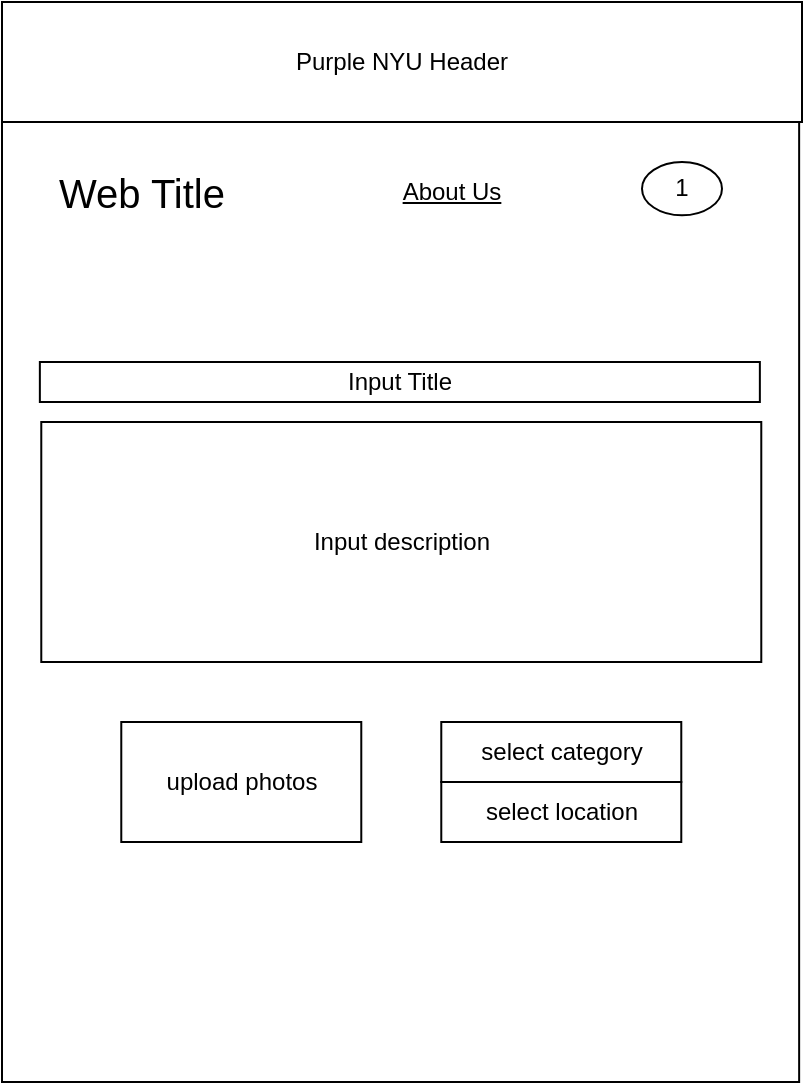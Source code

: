 <mxfile version="16.6.2" type="google"><diagram id="NxhQ8uELD6oKARxzNCUM" name="Page-1"><mxGraphModel dx="1343" dy="832" grid="1" gridSize="10" guides="1" tooltips="1" connect="1" arrows="1" fold="1" page="1" pageScale="1" pageWidth="850" pageHeight="1100" math="0" shadow="0"><root><mxCell id="0"/><mxCell id="1" parent="0"/><mxCell id="38Sly-csU-6TiO9HWPYn-1" value="" style="rounded=0;whiteSpace=wrap;html=1;" vertex="1" parent="1"><mxGeometry x="670" y="70" width="398.57" height="540" as="geometry"/></mxCell><mxCell id="Yzijh_FiIzMu4vcPufay-1" value="Input Title" style="rounded=0;whiteSpace=wrap;html=1;" parent="1" vertex="1"><mxGeometry x="688.93" y="250" width="360" height="20" as="geometry"/></mxCell><mxCell id="Yzijh_FiIzMu4vcPufay-2" value="upload photos" style="rounded=0;whiteSpace=wrap;html=1;" parent="1" vertex="1"><mxGeometry x="729.64" y="430" width="120" height="60" as="geometry"/></mxCell><mxCell id="Yzijh_FiIzMu4vcPufay-3" value="Input description" style="rounded=0;whiteSpace=wrap;html=1;" parent="1" vertex="1"><mxGeometry x="689.64" y="280" width="360" height="120" as="geometry"/></mxCell><mxCell id="Yzijh_FiIzMu4vcPufay-4" value="select location" style="rounded=0;whiteSpace=wrap;html=1;" parent="1" vertex="1"><mxGeometry x="889.64" y="460" width="120" height="30" as="geometry"/></mxCell><mxCell id="Yzijh_FiIzMu4vcPufay-5" value="select category" style="rounded=0;whiteSpace=wrap;html=1;" parent="1" vertex="1"><mxGeometry x="889.64" y="430" width="120" height="30" as="geometry"/></mxCell><mxCell id="38Sly-csU-6TiO9HWPYn-2" value="Purple NYU Header" style="rounded=0;whiteSpace=wrap;html=1;" vertex="1" parent="1"><mxGeometry x="670" y="70" width="400" height="60" as="geometry"/></mxCell><mxCell id="38Sly-csU-6TiO9HWPYn-3" value="Web Title" style="text;html=1;strokeColor=none;fillColor=none;align=center;verticalAlign=middle;whiteSpace=wrap;rounded=0;fontSize=20;" vertex="1" parent="1"><mxGeometry x="690" y="150" width="100" height="30" as="geometry"/></mxCell><mxCell id="38Sly-csU-6TiO9HWPYn-4" value="&lt;u&gt;About Us&lt;/u&gt;" style="text;html=1;strokeColor=none;fillColor=none;align=center;verticalAlign=middle;whiteSpace=wrap;rounded=0;fontSize=12;" vertex="1" parent="1"><mxGeometry x="865" y="150" width="60" height="30" as="geometry"/></mxCell><mxCell id="38Sly-csU-6TiO9HWPYn-12" value="1" style="ellipse;whiteSpace=wrap;html=1;" vertex="1" parent="1"><mxGeometry x="990" y="150" width="40" height="26.67" as="geometry"/></mxCell></root></mxGraphModel></diagram></mxfile>
